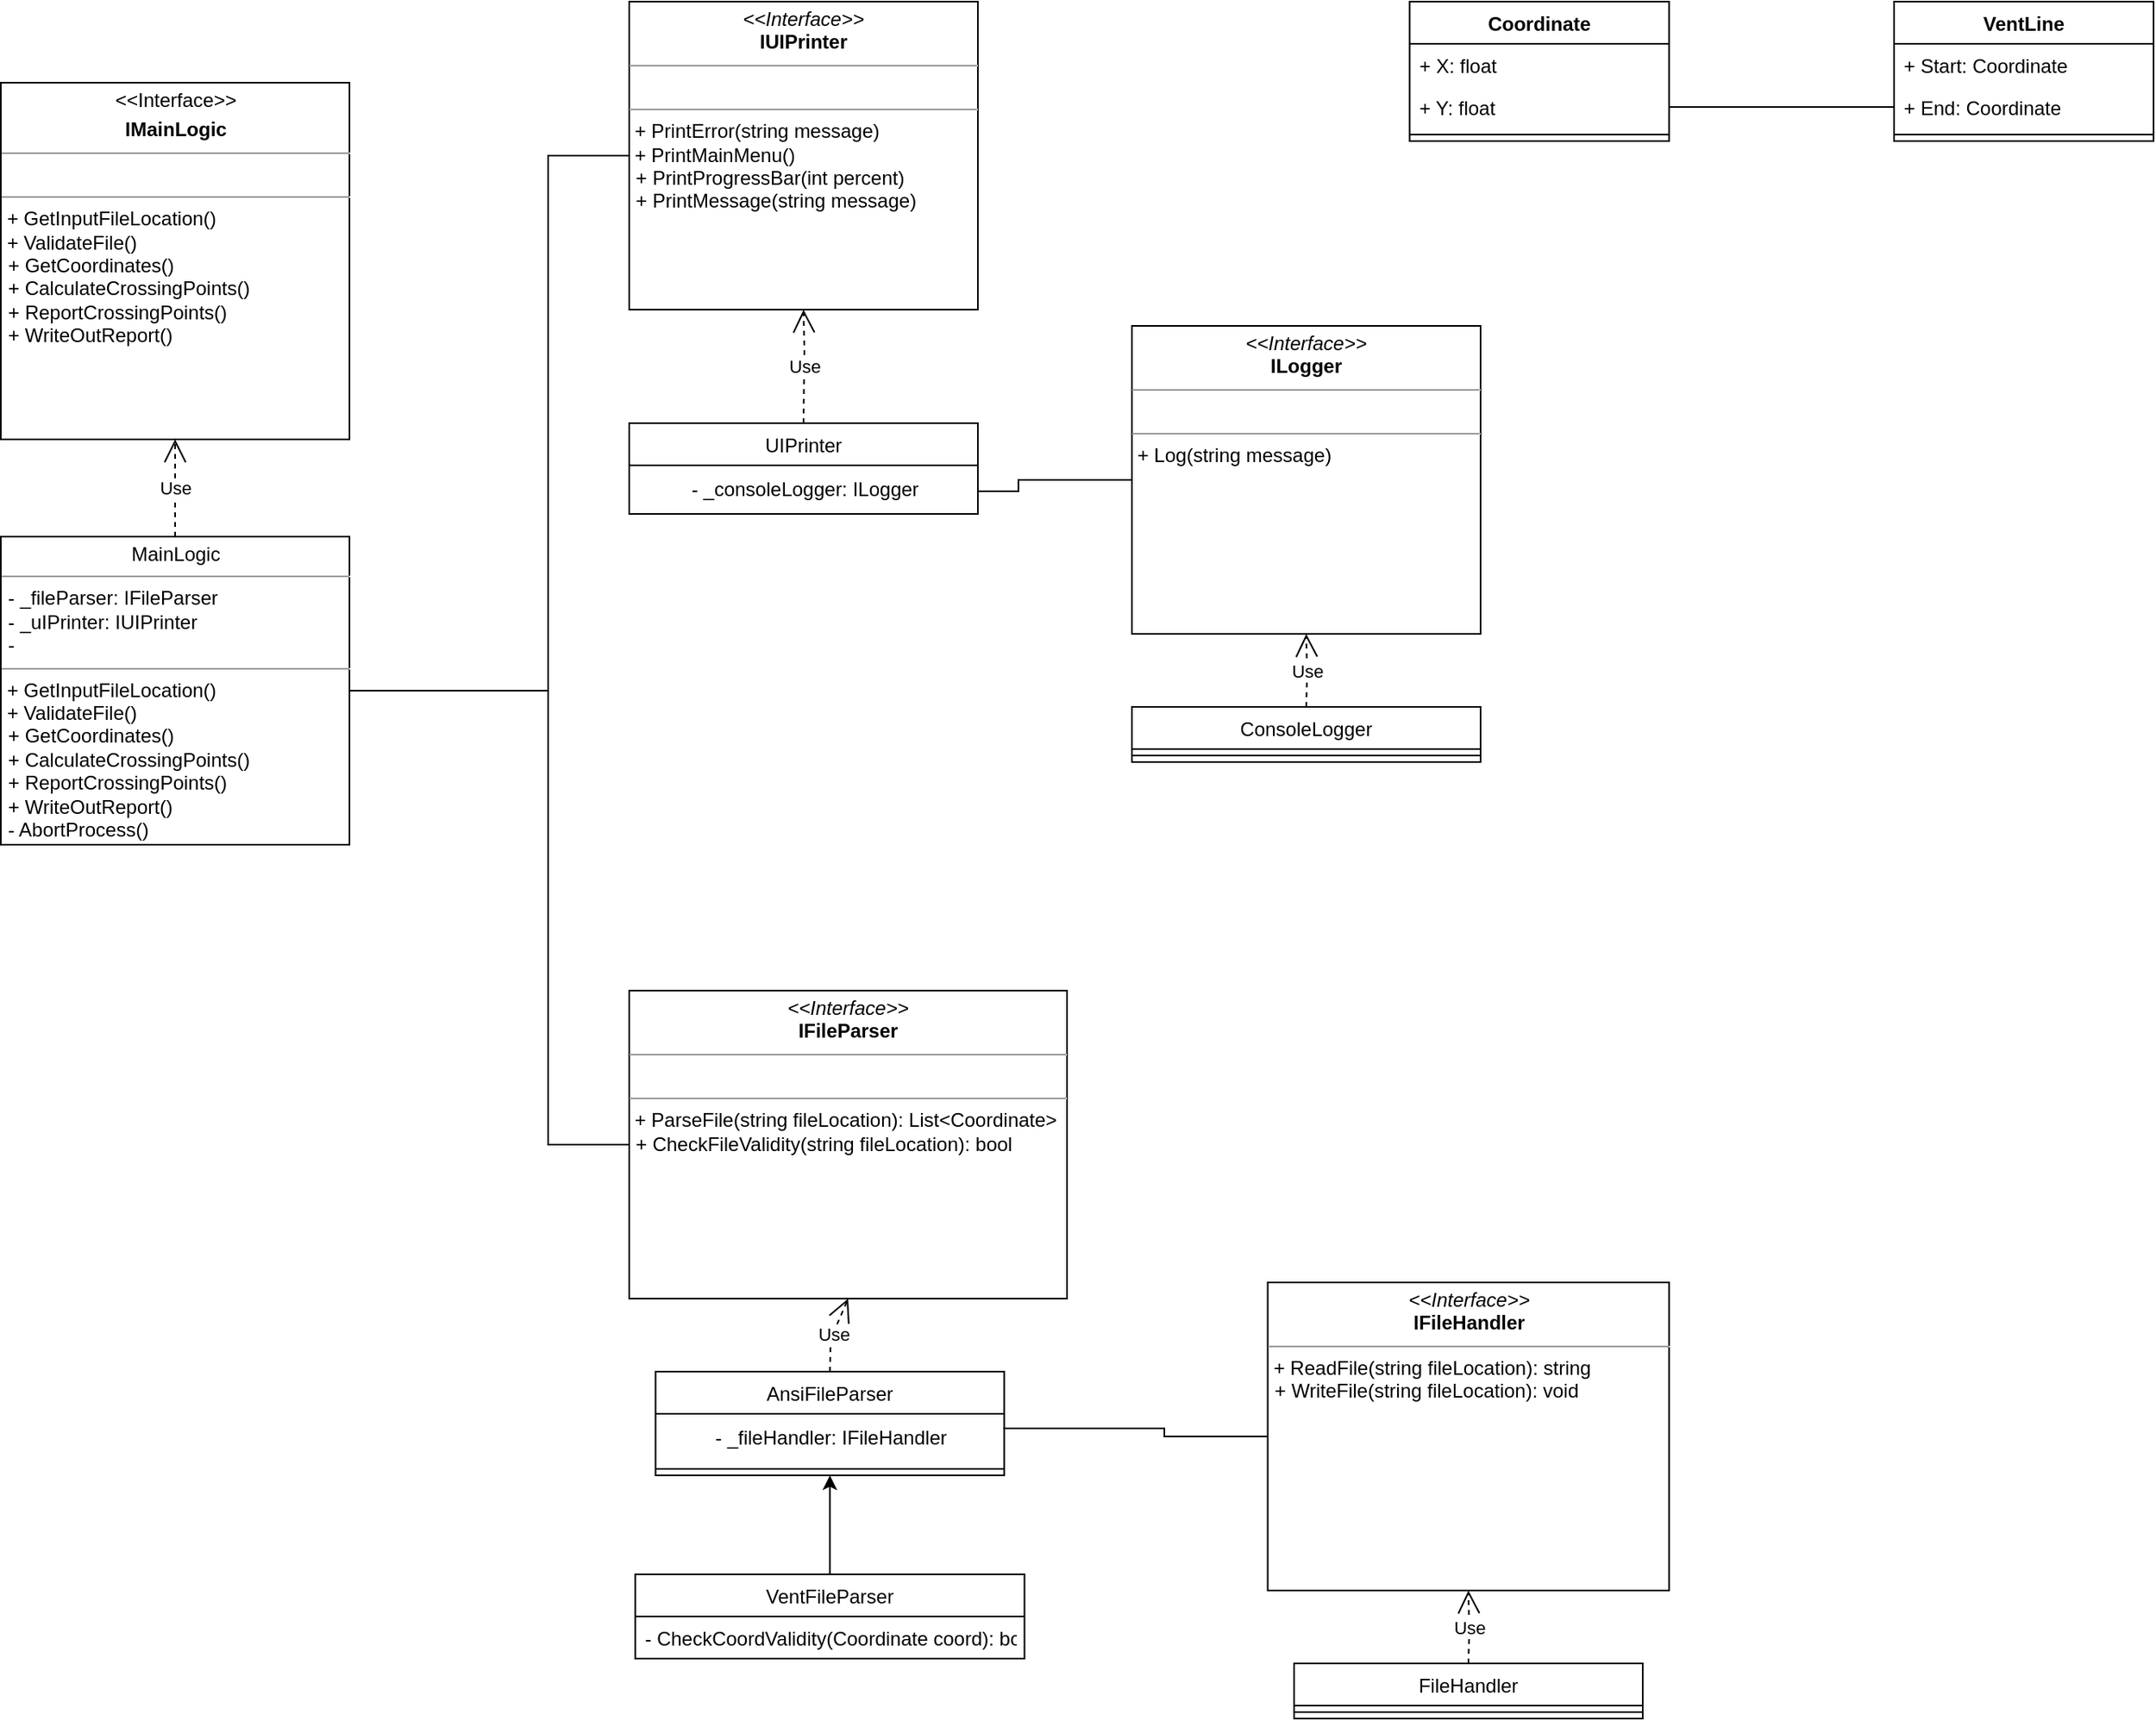 <mxfile version="20.8.13" type="device"><diagram id="C5RBs43oDa-KdzZeNtuy" name="Page-1"><mxGraphModel dx="2514" dy="889" grid="1" gridSize="10" guides="1" tooltips="1" connect="1" arrows="1" fold="1" page="1" pageScale="1" pageWidth="827" pageHeight="1169" math="0" shadow="0"><root><mxCell id="WIyWlLk6GJQsqaUBKTNV-0"/><mxCell id="WIyWlLk6GJQsqaUBKTNV-1" parent="WIyWlLk6GJQsqaUBKTNV-0"/><mxCell id="u6W1rbZ5G3GZW_-d9yAA-17" value="AnsiFileParser" style="swimlane;fontStyle=0;align=center;verticalAlign=top;childLayout=stackLayout;horizontal=1;startSize=26;horizontalStack=0;resizeParent=1;resizeParentMax=0;resizeLast=0;collapsible=1;marginBottom=0;" parent="WIyWlLk6GJQsqaUBKTNV-1" vertex="1"><mxGeometry x="306.25" y="1065" width="215" height="64" as="geometry"/></mxCell><mxCell id="7LkYLrlkYIZu47SqaTQl-26" value="- _fileHandler: IFileHandler" style="text;html=1;align=center;verticalAlign=middle;resizable=0;points=[];autosize=1;strokeColor=none;fillColor=none;" vertex="1" parent="u6W1rbZ5G3GZW_-d9yAA-17"><mxGeometry y="26" width="215" height="30" as="geometry"/></mxCell><mxCell id="u6W1rbZ5G3GZW_-d9yAA-19" value="" style="line;strokeWidth=1;fillColor=none;align=left;verticalAlign=middle;spacingTop=-1;spacingLeft=3;spacingRight=3;rotatable=0;labelPosition=right;points=[];portConstraint=eastwest;strokeColor=inherit;" parent="u6W1rbZ5G3GZW_-d9yAA-17" vertex="1"><mxGeometry y="56" width="215" height="8" as="geometry"/></mxCell><mxCell id="u6W1rbZ5G3GZW_-d9yAA-21" value="&lt;p style=&quot;margin:0px;margin-top:4px;text-align:center;&quot;&gt;&lt;i&gt;&amp;lt;&amp;lt;Interface&amp;gt;&amp;gt;&lt;/i&gt;&lt;br&gt;&lt;b&gt;IFileParser&lt;/b&gt;&lt;br&gt;&lt;/p&gt;&lt;hr size=&quot;1&quot;&gt;&lt;p style=&quot;margin:0px;margin-left:4px;&quot;&gt;&lt;br&gt;&lt;/p&gt;&lt;hr size=&quot;1&quot;&gt;&amp;nbsp;+ ParseFile(string fileLocation): List&amp;lt;Coordinate&amp;gt;&lt;br style=&quot;border-color: var(--border-color);&quot;&gt;&lt;p style=&quot;margin:0px;margin-left:4px;&quot;&gt;+ CheckFileValidity(string fileLocation): bool&lt;/p&gt;" style="verticalAlign=top;align=left;overflow=fill;fontSize=12;fontFamily=Helvetica;html=1;direction=south;" parent="WIyWlLk6GJQsqaUBKTNV-1" vertex="1"><mxGeometry x="290" y="830" width="270" height="190" as="geometry"/></mxCell><mxCell id="u6W1rbZ5G3GZW_-d9yAA-24" value="Use" style="endArrow=open;endSize=12;dashed=1;html=1;rounded=0;exitX=0.5;exitY=0;exitDx=0;exitDy=0;entryX=1;entryY=0.5;entryDx=0;entryDy=0;" parent="WIyWlLk6GJQsqaUBKTNV-1" source="u6W1rbZ5G3GZW_-d9yAA-17" target="u6W1rbZ5G3GZW_-d9yAA-21" edge="1"><mxGeometry width="160" relative="1" as="geometry"><mxPoint x="131.25" y="1175" as="sourcePoint"/><mxPoint x="291.25" y="1175" as="targetPoint"/><Array as="points"><mxPoint x="414.25" y="1045"/></Array></mxGeometry></mxCell><mxCell id="u6W1rbZ5G3GZW_-d9yAA-35" value="" style="endArrow=classic;html=1;rounded=0;exitX=0.5;exitY=0;exitDx=0;exitDy=0;entryX=0.5;entryY=1;entryDx=0;entryDy=0;" parent="WIyWlLk6GJQsqaUBKTNV-1" source="u6W1rbZ5G3GZW_-d9yAA-26" target="u6W1rbZ5G3GZW_-d9yAA-17" edge="1"><mxGeometry width="50" height="50" relative="1" as="geometry"><mxPoint x="493.75" y="1190" as="sourcePoint"/><mxPoint x="413.75" y="1150" as="targetPoint"/></mxGeometry></mxCell><mxCell id="u6W1rbZ5G3GZW_-d9yAA-53" value="&lt;p style=&quot;margin:0px;margin-top:4px;text-align:center;&quot;&gt;MainLogic&lt;br&gt;&lt;/p&gt;&lt;hr size=&quot;1&quot;&gt;&lt;p style=&quot;margin:0px;margin-left:4px;&quot;&gt;- _fileParser: IFileParser&lt;/p&gt;&lt;p style=&quot;margin:0px;margin-left:4px;&quot;&gt;- _uIPrinter: IUIPrinter&lt;/p&gt;&lt;p style=&quot;margin:0px;margin-left:4px;&quot;&gt;-&amp;nbsp;&lt;/p&gt;&lt;hr size=&quot;1&quot;&gt;&amp;nbsp;+ GetInputFileLocation()&lt;br&gt;&amp;nbsp;+ ValidateFile()&lt;br style=&quot;border-color: var(--border-color);&quot;&gt;&lt;p style=&quot;margin:0px;margin-left:4px;&quot;&gt;+ GetCoordinates()&lt;/p&gt;&lt;p style=&quot;margin:0px;margin-left:4px;&quot;&gt;+ CalculateCrossingPoints()&lt;br&gt;&lt;/p&gt;&lt;p style=&quot;margin:0px;margin-left:4px;&quot;&gt;+ ReportCrossingPoints()&lt;/p&gt;&lt;p style=&quot;margin:0px;margin-left:4px;&quot;&gt;+ WriteOutReport()&lt;/p&gt;&lt;p style=&quot;margin:0px;margin-left:4px;&quot;&gt;- AbortProcess()&lt;/p&gt;" style="verticalAlign=top;align=left;overflow=fill;fontSize=12;fontFamily=Helvetica;html=1;direction=south;" parent="WIyWlLk6GJQsqaUBKTNV-1" vertex="1"><mxGeometry x="-97.5" y="550" width="215" height="190" as="geometry"/></mxCell><mxCell id="7LkYLrlkYIZu47SqaTQl-0" value="ConsoleLogger" style="swimlane;fontStyle=0;align=center;verticalAlign=top;childLayout=stackLayout;horizontal=1;startSize=26;horizontalStack=0;resizeParent=1;resizeParentMax=0;resizeLast=0;collapsible=1;marginBottom=0;" vertex="1" parent="WIyWlLk6GJQsqaUBKTNV-1"><mxGeometry x="600" y="655" width="215" height="34" as="geometry"/></mxCell><mxCell id="7LkYLrlkYIZu47SqaTQl-1" value="" style="line;strokeWidth=1;fillColor=none;align=left;verticalAlign=middle;spacingTop=-1;spacingLeft=3;spacingRight=3;rotatable=0;labelPosition=right;points=[];portConstraint=eastwest;strokeColor=inherit;" vertex="1" parent="7LkYLrlkYIZu47SqaTQl-0"><mxGeometry y="26" width="215" height="8" as="geometry"/></mxCell><mxCell id="7LkYLrlkYIZu47SqaTQl-2" value="&lt;p style=&quot;margin:0px;margin-top:4px;text-align:center;&quot;&gt;&lt;i&gt;&amp;lt;&amp;lt;Interface&amp;gt;&amp;gt;&lt;/i&gt;&lt;br&gt;&lt;b&gt;ILogger&lt;/b&gt;&lt;br&gt;&lt;/p&gt;&lt;hr size=&quot;1&quot;&gt;&lt;p style=&quot;margin:0px;margin-left:4px;&quot;&gt;&lt;br&gt;&lt;/p&gt;&lt;hr size=&quot;1&quot;&gt;&amp;nbsp;+ Log(string message)&lt;br&gt;&amp;nbsp;" style="verticalAlign=top;align=left;overflow=fill;fontSize=12;fontFamily=Helvetica;html=1;direction=south;" vertex="1" parent="WIyWlLk6GJQsqaUBKTNV-1"><mxGeometry x="600" y="420" width="215" height="190" as="geometry"/></mxCell><mxCell id="7LkYLrlkYIZu47SqaTQl-3" value="Use" style="endArrow=open;endSize=12;dashed=1;html=1;rounded=0;exitX=0.5;exitY=0;exitDx=0;exitDy=0;entryX=1;entryY=0.5;entryDx=0;entryDy=0;" edge="1" parent="WIyWlLk6GJQsqaUBKTNV-1" source="7LkYLrlkYIZu47SqaTQl-0" target="7LkYLrlkYIZu47SqaTQl-2"><mxGeometry width="160" relative="1" as="geometry"><mxPoint x="425" y="765" as="sourcePoint"/><mxPoint x="585" y="765" as="targetPoint"/><Array as="points"><mxPoint x="708" y="635"/></Array></mxGeometry></mxCell><mxCell id="7LkYLrlkYIZu47SqaTQl-4" value="FileHandler" style="swimlane;fontStyle=0;align=center;verticalAlign=top;childLayout=stackLayout;horizontal=1;startSize=26;horizontalStack=0;resizeParent=1;resizeParentMax=0;resizeLast=0;collapsible=1;marginBottom=0;" vertex="1" parent="WIyWlLk6GJQsqaUBKTNV-1"><mxGeometry x="700" y="1245" width="215" height="34" as="geometry"/></mxCell><mxCell id="7LkYLrlkYIZu47SqaTQl-5" value="" style="line;strokeWidth=1;fillColor=none;align=left;verticalAlign=middle;spacingTop=-1;spacingLeft=3;spacingRight=3;rotatable=0;labelPosition=right;points=[];portConstraint=eastwest;strokeColor=inherit;" vertex="1" parent="7LkYLrlkYIZu47SqaTQl-4"><mxGeometry y="26" width="215" height="8" as="geometry"/></mxCell><mxCell id="7LkYLrlkYIZu47SqaTQl-6" value="&lt;p style=&quot;margin:0px;margin-top:4px;text-align:center;&quot;&gt;&lt;i&gt;&amp;lt;&amp;lt;Interface&amp;gt;&amp;gt;&lt;/i&gt;&lt;br&gt;&lt;b&gt;IFileHandler&lt;/b&gt;&lt;br&gt;&lt;/p&gt;&lt;hr size=&quot;1&quot;&gt;&lt;p style=&quot;margin:0px;margin-left:4px;&quot;&gt;&lt;/p&gt;&amp;nbsp;+ ReadFile(string fileLocation): string&lt;br style=&quot;border-color: var(--border-color);&quot;&gt;&lt;p style=&quot;margin:0px;margin-left:4px;&quot;&gt;+ WriteFile(string fileLocation): void&lt;/p&gt;" style="verticalAlign=top;align=left;overflow=fill;fontSize=12;fontFamily=Helvetica;html=1;direction=south;" vertex="1" parent="WIyWlLk6GJQsqaUBKTNV-1"><mxGeometry x="683.75" y="1010" width="247.5" height="190" as="geometry"/></mxCell><mxCell id="7LkYLrlkYIZu47SqaTQl-7" value="Use" style="endArrow=open;endSize=12;dashed=1;html=1;rounded=0;exitX=0.5;exitY=0;exitDx=0;exitDy=0;entryX=1;entryY=0.5;entryDx=0;entryDy=0;" edge="1" parent="WIyWlLk6GJQsqaUBKTNV-1" source="7LkYLrlkYIZu47SqaTQl-4" target="7LkYLrlkYIZu47SqaTQl-6"><mxGeometry width="160" relative="1" as="geometry"><mxPoint x="525" y="1355" as="sourcePoint"/><mxPoint x="685" y="1355" as="targetPoint"/><Array as="points"><mxPoint x="808" y="1225"/></Array></mxGeometry></mxCell><mxCell id="7LkYLrlkYIZu47SqaTQl-12" value="UIPrinter" style="swimlane;fontStyle=0;align=center;verticalAlign=top;childLayout=stackLayout;horizontal=1;startSize=26;horizontalStack=0;resizeParent=1;resizeParentMax=0;resizeLast=0;collapsible=1;marginBottom=0;" vertex="1" parent="WIyWlLk6GJQsqaUBKTNV-1"><mxGeometry x="290" y="480" width="215" height="56" as="geometry"/></mxCell><mxCell id="7LkYLrlkYIZu47SqaTQl-24" value="- _consoleLogger: ILogger" style="text;html=1;align=center;verticalAlign=middle;resizable=0;points=[];autosize=1;strokeColor=none;fillColor=none;" vertex="1" parent="7LkYLrlkYIZu47SqaTQl-12"><mxGeometry y="26" width="215" height="30" as="geometry"/></mxCell><mxCell id="7LkYLrlkYIZu47SqaTQl-14" value="&lt;p style=&quot;margin:0px;margin-top:4px;text-align:center;&quot;&gt;&lt;i&gt;&amp;lt;&amp;lt;Interface&amp;gt;&amp;gt;&lt;/i&gt;&lt;br&gt;&lt;b&gt;IUIPrinter&lt;/b&gt;&lt;br&gt;&lt;/p&gt;&lt;hr size=&quot;1&quot;&gt;&lt;p style=&quot;margin:0px;margin-left:4px;&quot;&gt;&lt;br&gt;&lt;/p&gt;&lt;hr size=&quot;1&quot;&gt;&amp;nbsp;+ PrintError(string message)&lt;br style=&quot;border-color: var(--border-color);&quot;&gt;&amp;nbsp;+ PrintMainMenu()&lt;br style=&quot;border-color: var(--border-color);&quot;&gt;&lt;p style=&quot;border-color: var(--border-color); margin: 0px 0px 0px 4px;&quot;&gt;+ PrintProgressBar(int percent)&lt;/p&gt;&lt;p style=&quot;border-color: var(--border-color); margin: 0px 0px 0px 4px;&quot;&gt;+ PrintMessage(string message)&lt;/p&gt;&amp;nbsp;" style="verticalAlign=top;align=left;overflow=fill;fontSize=12;fontFamily=Helvetica;html=1;direction=south;" vertex="1" parent="WIyWlLk6GJQsqaUBKTNV-1"><mxGeometry x="290" y="220" width="215" height="190" as="geometry"/></mxCell><mxCell id="7LkYLrlkYIZu47SqaTQl-15" value="Use" style="endArrow=open;endSize=12;dashed=1;html=1;rounded=0;exitX=0.5;exitY=0;exitDx=0;exitDy=0;entryX=1;entryY=0.5;entryDx=0;entryDy=0;" edge="1" parent="WIyWlLk6GJQsqaUBKTNV-1" source="7LkYLrlkYIZu47SqaTQl-12" target="7LkYLrlkYIZu47SqaTQl-14"><mxGeometry width="160" relative="1" as="geometry"><mxPoint x="115" y="565" as="sourcePoint"/><mxPoint x="275" y="565" as="targetPoint"/><Array as="points"><mxPoint x="398" y="435"/></Array></mxGeometry></mxCell><mxCell id="7LkYLrlkYIZu47SqaTQl-16" value="" style="endArrow=none;html=1;rounded=0;entryX=0.5;entryY=1;entryDx=0;entryDy=0;exitX=1;exitY=0.75;exitDx=0;exitDy=0;" edge="1" parent="WIyWlLk6GJQsqaUBKTNV-1" source="7LkYLrlkYIZu47SqaTQl-12" target="7LkYLrlkYIZu47SqaTQl-2"><mxGeometry width="50" height="50" relative="1" as="geometry"><mxPoint x="430" y="540" as="sourcePoint"/><mxPoint x="540" y="740" as="targetPoint"/><Array as="points"><mxPoint x="530" y="522"/><mxPoint x="530" y="515"/></Array></mxGeometry></mxCell><mxCell id="7LkYLrlkYIZu47SqaTQl-21" value="" style="endArrow=none;html=1;rounded=0;entryX=0.5;entryY=1;entryDx=0;entryDy=0;exitX=0.5;exitY=0;exitDx=0;exitDy=0;" edge="1" parent="WIyWlLk6GJQsqaUBKTNV-1" source="u6W1rbZ5G3GZW_-d9yAA-53" target="7LkYLrlkYIZu47SqaTQl-14"><mxGeometry width="50" height="50" relative="1" as="geometry"><mxPoint x="10" y="472" as="sourcePoint"/><mxPoint x="330" y="640" as="targetPoint"/><Array as="points"><mxPoint x="240" y="645"/><mxPoint x="240" y="530"/><mxPoint x="240" y="315"/></Array></mxGeometry></mxCell><mxCell id="7LkYLrlkYIZu47SqaTQl-23" value="" style="endArrow=none;html=1;rounded=0;entryX=0.5;entryY=1;entryDx=0;entryDy=0;" edge="1" parent="WIyWlLk6GJQsqaUBKTNV-1" target="u6W1rbZ5G3GZW_-d9yAA-21"><mxGeometry width="50" height="50" relative="1" as="geometry"><mxPoint x="120" y="645" as="sourcePoint"/><mxPoint x="250" y="370" as="targetPoint"/><Array as="points"><mxPoint x="240" y="645"/><mxPoint x="240" y="925"/></Array></mxGeometry></mxCell><mxCell id="u6W1rbZ5G3GZW_-d9yAA-26" value="VentFileParser" style="swimlane;fontStyle=0;align=center;verticalAlign=top;childLayout=stackLayout;horizontal=1;startSize=26;horizontalStack=0;resizeParent=1;resizeParentMax=0;resizeLast=0;collapsible=1;marginBottom=0;" parent="WIyWlLk6GJQsqaUBKTNV-1" vertex="1"><mxGeometry x="293.75" y="1190" width="240" height="52" as="geometry"/></mxCell><mxCell id="u6W1rbZ5G3GZW_-d9yAA-29" value="- CheckCoordValidity(Coordinate coord): bool " style="text;strokeColor=none;fillColor=none;align=left;verticalAlign=top;spacingLeft=4;spacingRight=4;overflow=hidden;rotatable=0;points=[[0,0.5],[1,0.5]];portConstraint=eastwest;" parent="u6W1rbZ5G3GZW_-d9yAA-26" vertex="1"><mxGeometry y="26" width="240" height="26" as="geometry"/></mxCell><mxCell id="7LkYLrlkYIZu47SqaTQl-27" value="" style="endArrow=none;html=1;rounded=0;entryX=0.5;entryY=1;entryDx=0;entryDy=0;exitX=0.998;exitY=0.3;exitDx=0;exitDy=0;exitPerimeter=0;" edge="1" parent="WIyWlLk6GJQsqaUBKTNV-1" source="7LkYLrlkYIZu47SqaTQl-26" target="7LkYLrlkYIZu47SqaTQl-6"><mxGeometry width="50" height="50" relative="1" as="geometry"><mxPoint x="653.75" y="1160" as="sourcePoint"/><mxPoint x="703.75" y="1110" as="targetPoint"/><Array as="points"><mxPoint x="600" y="1100"/><mxPoint x="620" y="1100"/><mxPoint x="620" y="1105"/></Array></mxGeometry></mxCell><mxCell id="7LkYLrlkYIZu47SqaTQl-28" value="VentLine" style="swimlane;fontStyle=1;align=center;verticalAlign=top;childLayout=stackLayout;horizontal=1;startSize=26;horizontalStack=0;resizeParent=1;resizeParentMax=0;resizeLast=0;collapsible=1;marginBottom=0;" vertex="1" parent="WIyWlLk6GJQsqaUBKTNV-1"><mxGeometry x="1070" y="220" width="160" height="86" as="geometry"/></mxCell><mxCell id="7LkYLrlkYIZu47SqaTQl-29" value="+ Start: Coordinate" style="text;strokeColor=none;fillColor=none;align=left;verticalAlign=top;spacingLeft=4;spacingRight=4;overflow=hidden;rotatable=0;points=[[0,0.5],[1,0.5]];portConstraint=eastwest;" vertex="1" parent="7LkYLrlkYIZu47SqaTQl-28"><mxGeometry y="26" width="160" height="26" as="geometry"/></mxCell><mxCell id="7LkYLrlkYIZu47SqaTQl-41" value="+ End: Coordinate" style="text;strokeColor=none;fillColor=none;align=left;verticalAlign=top;spacingLeft=4;spacingRight=4;overflow=hidden;rotatable=0;points=[[0,0.5],[1,0.5]];portConstraint=eastwest;" vertex="1" parent="7LkYLrlkYIZu47SqaTQl-28"><mxGeometry y="52" width="160" height="26" as="geometry"/></mxCell><mxCell id="7LkYLrlkYIZu47SqaTQl-30" value="" style="line;strokeWidth=1;fillColor=none;align=left;verticalAlign=middle;spacingTop=-1;spacingLeft=3;spacingRight=3;rotatable=0;labelPosition=right;points=[];portConstraint=eastwest;strokeColor=inherit;" vertex="1" parent="7LkYLrlkYIZu47SqaTQl-28"><mxGeometry y="78" width="160" height="8" as="geometry"/></mxCell><mxCell id="7LkYLrlkYIZu47SqaTQl-32" value="&lt;p style=&quot;margin:0px;margin-top:4px;text-align:center;&quot;&gt;&amp;lt;&amp;lt;Interface&amp;gt;&amp;gt;&lt;/p&gt;&lt;p style=&quot;margin:0px;margin-top:4px;text-align:center;&quot;&gt;&lt;b&gt;IMainLogic&lt;/b&gt;&lt;br&gt;&lt;/p&gt;&lt;hr size=&quot;1&quot;&gt;&lt;p style=&quot;margin:0px;margin-left:4px;&quot;&gt;&lt;br&gt;&lt;/p&gt;&lt;hr size=&quot;1&quot;&gt;&amp;nbsp;+ GetInputFileLocation()&lt;br&gt;&amp;nbsp;+ ValidateFile()&lt;br style=&quot;border-color: var(--border-color);&quot;&gt;&lt;p style=&quot;margin:0px;margin-left:4px;&quot;&gt;+ GetCoordinates()&lt;/p&gt;&lt;p style=&quot;margin:0px;margin-left:4px;&quot;&gt;+ CalculateCrossingPoints()&lt;br&gt;&lt;/p&gt;&lt;p style=&quot;margin:0px;margin-left:4px;&quot;&gt;+ ReportCrossingPoints()&lt;/p&gt;&lt;p style=&quot;margin:0px;margin-left:4px;&quot;&gt;+ WriteOutReport()&lt;/p&gt;&lt;p style=&quot;margin:0px;margin-left:4px;&quot;&gt;&lt;br&gt;&lt;/p&gt;" style="verticalAlign=top;align=left;overflow=fill;fontSize=12;fontFamily=Helvetica;html=1;direction=south;" vertex="1" parent="WIyWlLk6GJQsqaUBKTNV-1"><mxGeometry x="-97.5" y="270" width="215" height="220" as="geometry"/></mxCell><mxCell id="7LkYLrlkYIZu47SqaTQl-36" value="Use" style="endArrow=open;endSize=12;dashed=1;html=1;rounded=0;entryX=1;entryY=0.5;entryDx=0;entryDy=0;exitX=0;exitY=0.5;exitDx=0;exitDy=0;" edge="1" parent="WIyWlLk6GJQsqaUBKTNV-1" source="u6W1rbZ5G3GZW_-d9yAA-53" target="7LkYLrlkYIZu47SqaTQl-32"><mxGeometry width="160" relative="1" as="geometry"><mxPoint x="350" y="460" as="sourcePoint"/><mxPoint x="510" y="460" as="targetPoint"/></mxGeometry></mxCell><mxCell id="7LkYLrlkYIZu47SqaTQl-42" value="Coordinate" style="swimlane;fontStyle=1;align=center;verticalAlign=top;childLayout=stackLayout;horizontal=1;startSize=26;horizontalStack=0;resizeParent=1;resizeParentMax=0;resizeLast=0;collapsible=1;marginBottom=0;" vertex="1" parent="WIyWlLk6GJQsqaUBKTNV-1"><mxGeometry x="771.25" y="220" width="160" height="86" as="geometry"/></mxCell><mxCell id="7LkYLrlkYIZu47SqaTQl-43" value="+ X: float" style="text;strokeColor=none;fillColor=none;align=left;verticalAlign=top;spacingLeft=4;spacingRight=4;overflow=hidden;rotatable=0;points=[[0,0.5],[1,0.5]];portConstraint=eastwest;" vertex="1" parent="7LkYLrlkYIZu47SqaTQl-42"><mxGeometry y="26" width="160" height="26" as="geometry"/></mxCell><mxCell id="7LkYLrlkYIZu47SqaTQl-44" value="+ Y: float" style="text;strokeColor=none;fillColor=none;align=left;verticalAlign=top;spacingLeft=4;spacingRight=4;overflow=hidden;rotatable=0;points=[[0,0.5],[1,0.5]];portConstraint=eastwest;" vertex="1" parent="7LkYLrlkYIZu47SqaTQl-42"><mxGeometry y="52" width="160" height="26" as="geometry"/></mxCell><mxCell id="7LkYLrlkYIZu47SqaTQl-45" value="" style="line;strokeWidth=1;fillColor=none;align=left;verticalAlign=middle;spacingTop=-1;spacingLeft=3;spacingRight=3;rotatable=0;labelPosition=right;points=[];portConstraint=eastwest;strokeColor=inherit;" vertex="1" parent="7LkYLrlkYIZu47SqaTQl-42"><mxGeometry y="78" width="160" height="8" as="geometry"/></mxCell><mxCell id="7LkYLrlkYIZu47SqaTQl-47" value="" style="endArrow=none;html=1;rounded=0;entryX=1;entryY=0.5;entryDx=0;entryDy=0;exitX=0;exitY=0.5;exitDx=0;exitDy=0;" edge="1" parent="WIyWlLk6GJQsqaUBKTNV-1" source="7LkYLrlkYIZu47SqaTQl-41" target="7LkYLrlkYIZu47SqaTQl-44"><mxGeometry width="50" height="50" relative="1" as="geometry"><mxPoint x="730" y="370" as="sourcePoint"/><mxPoint x="780" y="320" as="targetPoint"/></mxGeometry></mxCell></root></mxGraphModel></diagram></mxfile>